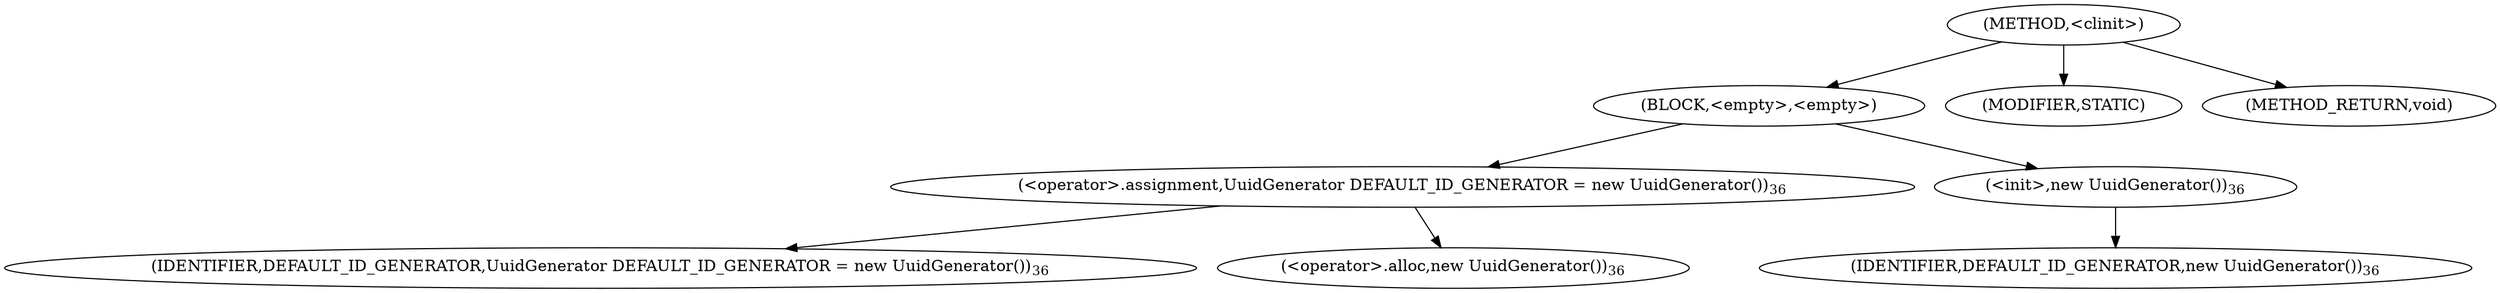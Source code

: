 digraph "&lt;clinit&gt;" {  
"817" [label = <(METHOD,&lt;clinit&gt;)> ]
"818" [label = <(BLOCK,&lt;empty&gt;,&lt;empty&gt;)> ]
"819" [label = <(&lt;operator&gt;.assignment,UuidGenerator DEFAULT_ID_GENERATOR = new UuidGenerator())<SUB>36</SUB>> ]
"820" [label = <(IDENTIFIER,DEFAULT_ID_GENERATOR,UuidGenerator DEFAULT_ID_GENERATOR = new UuidGenerator())<SUB>36</SUB>> ]
"821" [label = <(&lt;operator&gt;.alloc,new UuidGenerator())<SUB>36</SUB>> ]
"822" [label = <(&lt;init&gt;,new UuidGenerator())<SUB>36</SUB>> ]
"3" [label = <(IDENTIFIER,DEFAULT_ID_GENERATOR,new UuidGenerator())<SUB>36</SUB>> ]
"823" [label = <(MODIFIER,STATIC)> ]
"824" [label = <(METHOD_RETURN,void)> ]
  "817" -> "818" 
  "817" -> "823" 
  "817" -> "824" 
  "818" -> "819" 
  "818" -> "822" 
  "819" -> "820" 
  "819" -> "821" 
  "822" -> "3" 
}
